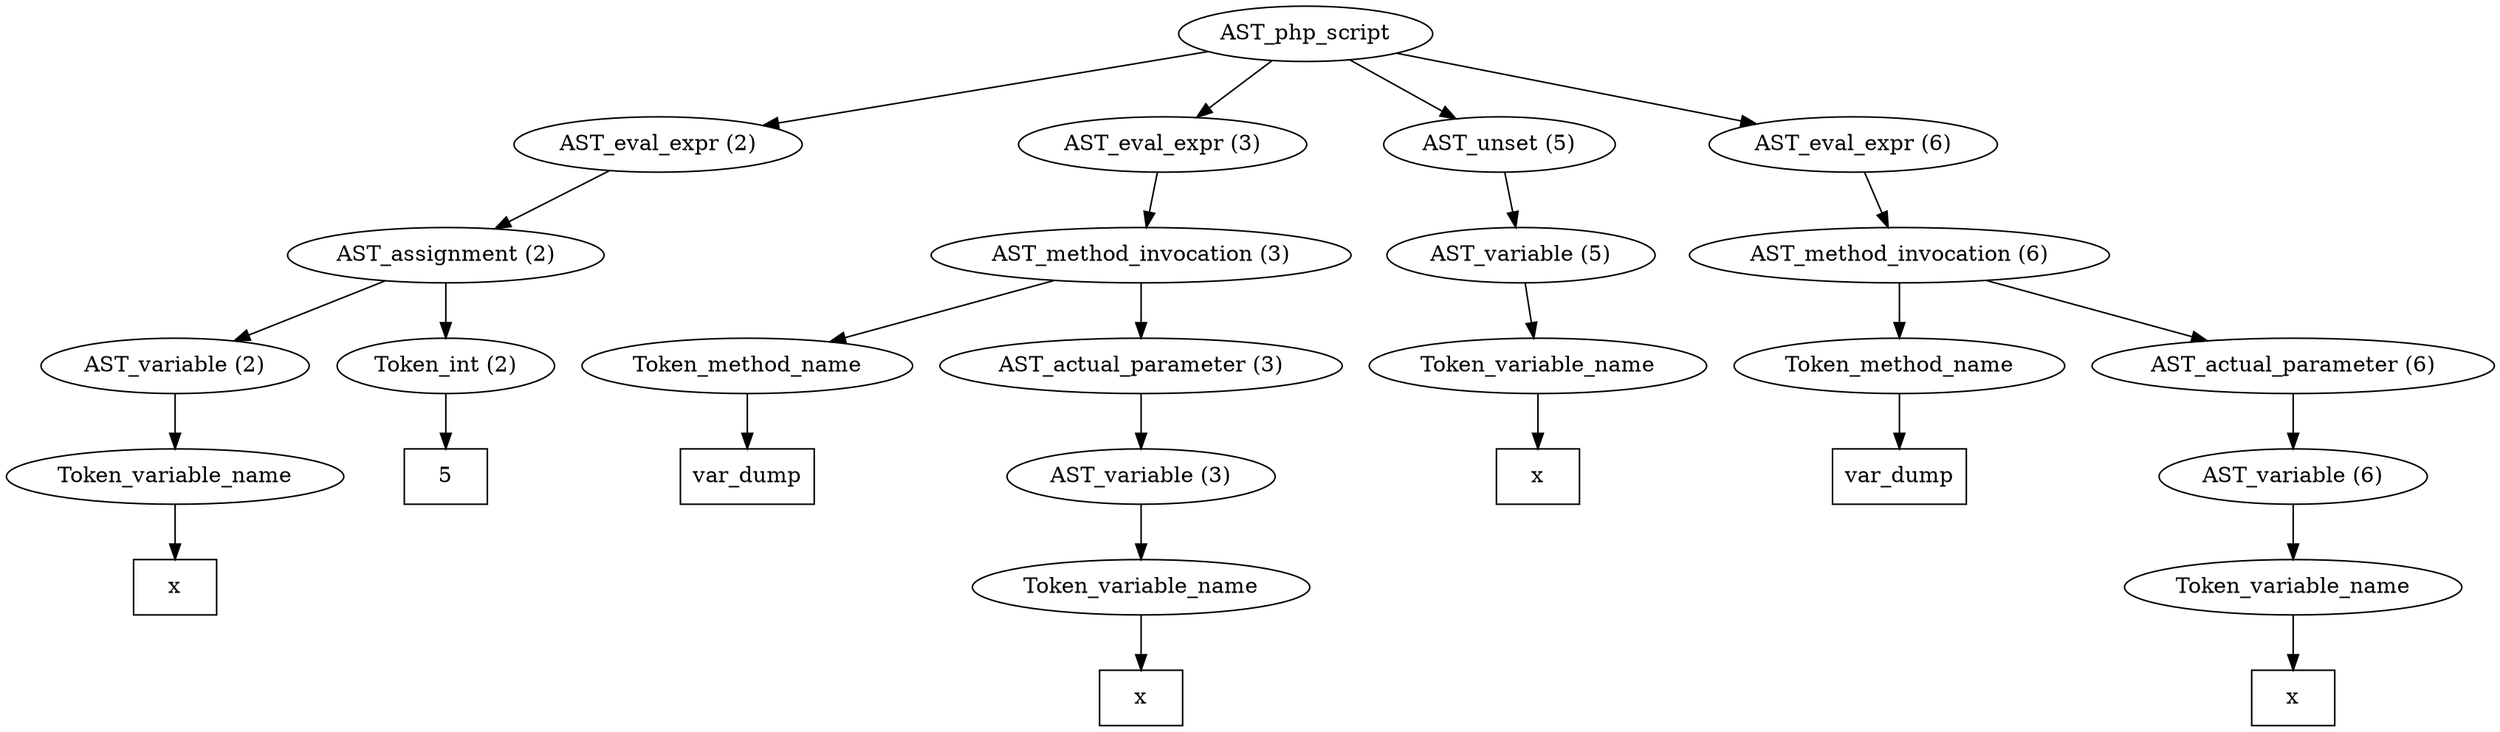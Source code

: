 /*
 * AST in dot format generated by phc -- the PHP compiler
 */

digraph AST {
node_0 [label="AST_php_script"];
node_1 [label="AST_eval_expr (2)"];
node_2 [label="AST_assignment (2)"];
node_3 [label="AST_variable (2)"];
node_4 [label="Token_variable_name"];
node_5 [label="x", shape=box]
node_4 -> node_5;
node_3 -> node_4;
node_6 [label="Token_int (2)"];
node_7 [label="5", shape=box]
node_6 -> node_7;
node_2 -> node_6;
node_2 -> node_3;
node_1 -> node_2;
node_8 [label="AST_eval_expr (3)"];
node_9 [label="AST_method_invocation (3)"];
node_10 [label="Token_method_name"];
node_11 [label="var_dump", shape=box]
node_10 -> node_11;
node_12 [label="AST_actual_parameter (3)"];
node_13 [label="AST_variable (3)"];
node_14 [label="Token_variable_name"];
node_15 [label="x", shape=box]
node_14 -> node_15;
node_13 -> node_14;
node_12 -> node_13;
node_9 -> node_12;
node_9 -> node_10;
node_8 -> node_9;
node_16 [label="AST_unset (5)"];
node_17 [label="AST_variable (5)"];
node_18 [label="Token_variable_name"];
node_19 [label="x", shape=box]
node_18 -> node_19;
node_17 -> node_18;
node_16 -> node_17;
node_20 [label="AST_eval_expr (6)"];
node_21 [label="AST_method_invocation (6)"];
node_22 [label="Token_method_name"];
node_23 [label="var_dump", shape=box]
node_22 -> node_23;
node_24 [label="AST_actual_parameter (6)"];
node_25 [label="AST_variable (6)"];
node_26 [label="Token_variable_name"];
node_27 [label="x", shape=box]
node_26 -> node_27;
node_25 -> node_26;
node_24 -> node_25;
node_21 -> node_24;
node_21 -> node_22;
node_20 -> node_21;
node_0 -> node_20;
node_0 -> node_16;
node_0 -> node_8;
node_0 -> node_1;
}
